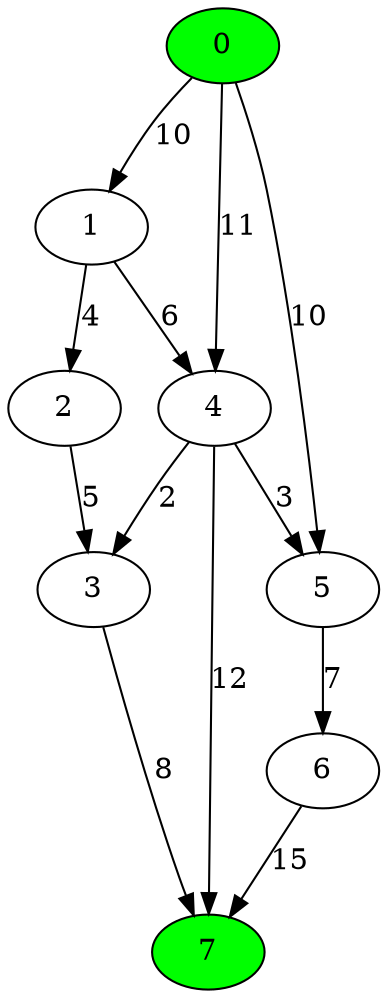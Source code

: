 digraph G {
0 [label="0"];
1 [label="1"];
2 [label="2"];
3 [label="3"];
4 [label="4"];
5 [label="5"];
6 [label="6"];
7 [label="7"];
0 [style=filled, fillcolor=green];
0 -> 1 [label="10"];
0 [style=filled, fillcolor=green];
0 -> 4 [label="11"];
0 [style=filled, fillcolor=green];
0 -> 5 [label="10"];
1 -> 2 [label="4"];
1 -> 4 [label="6"];
2 -> 3 [label="5"];
7 [style=filled, fillcolor=green];
3 -> 7 [label="8"];
4 -> 3 [label="2"];
4 -> 5 [label="3"];
7 [style=filled, fillcolor=green];
4 -> 7 [label="12"];
5 -> 6 [label="7"];
7 [style=filled, fillcolor=green];
6 -> 7 [label="15"];
}
